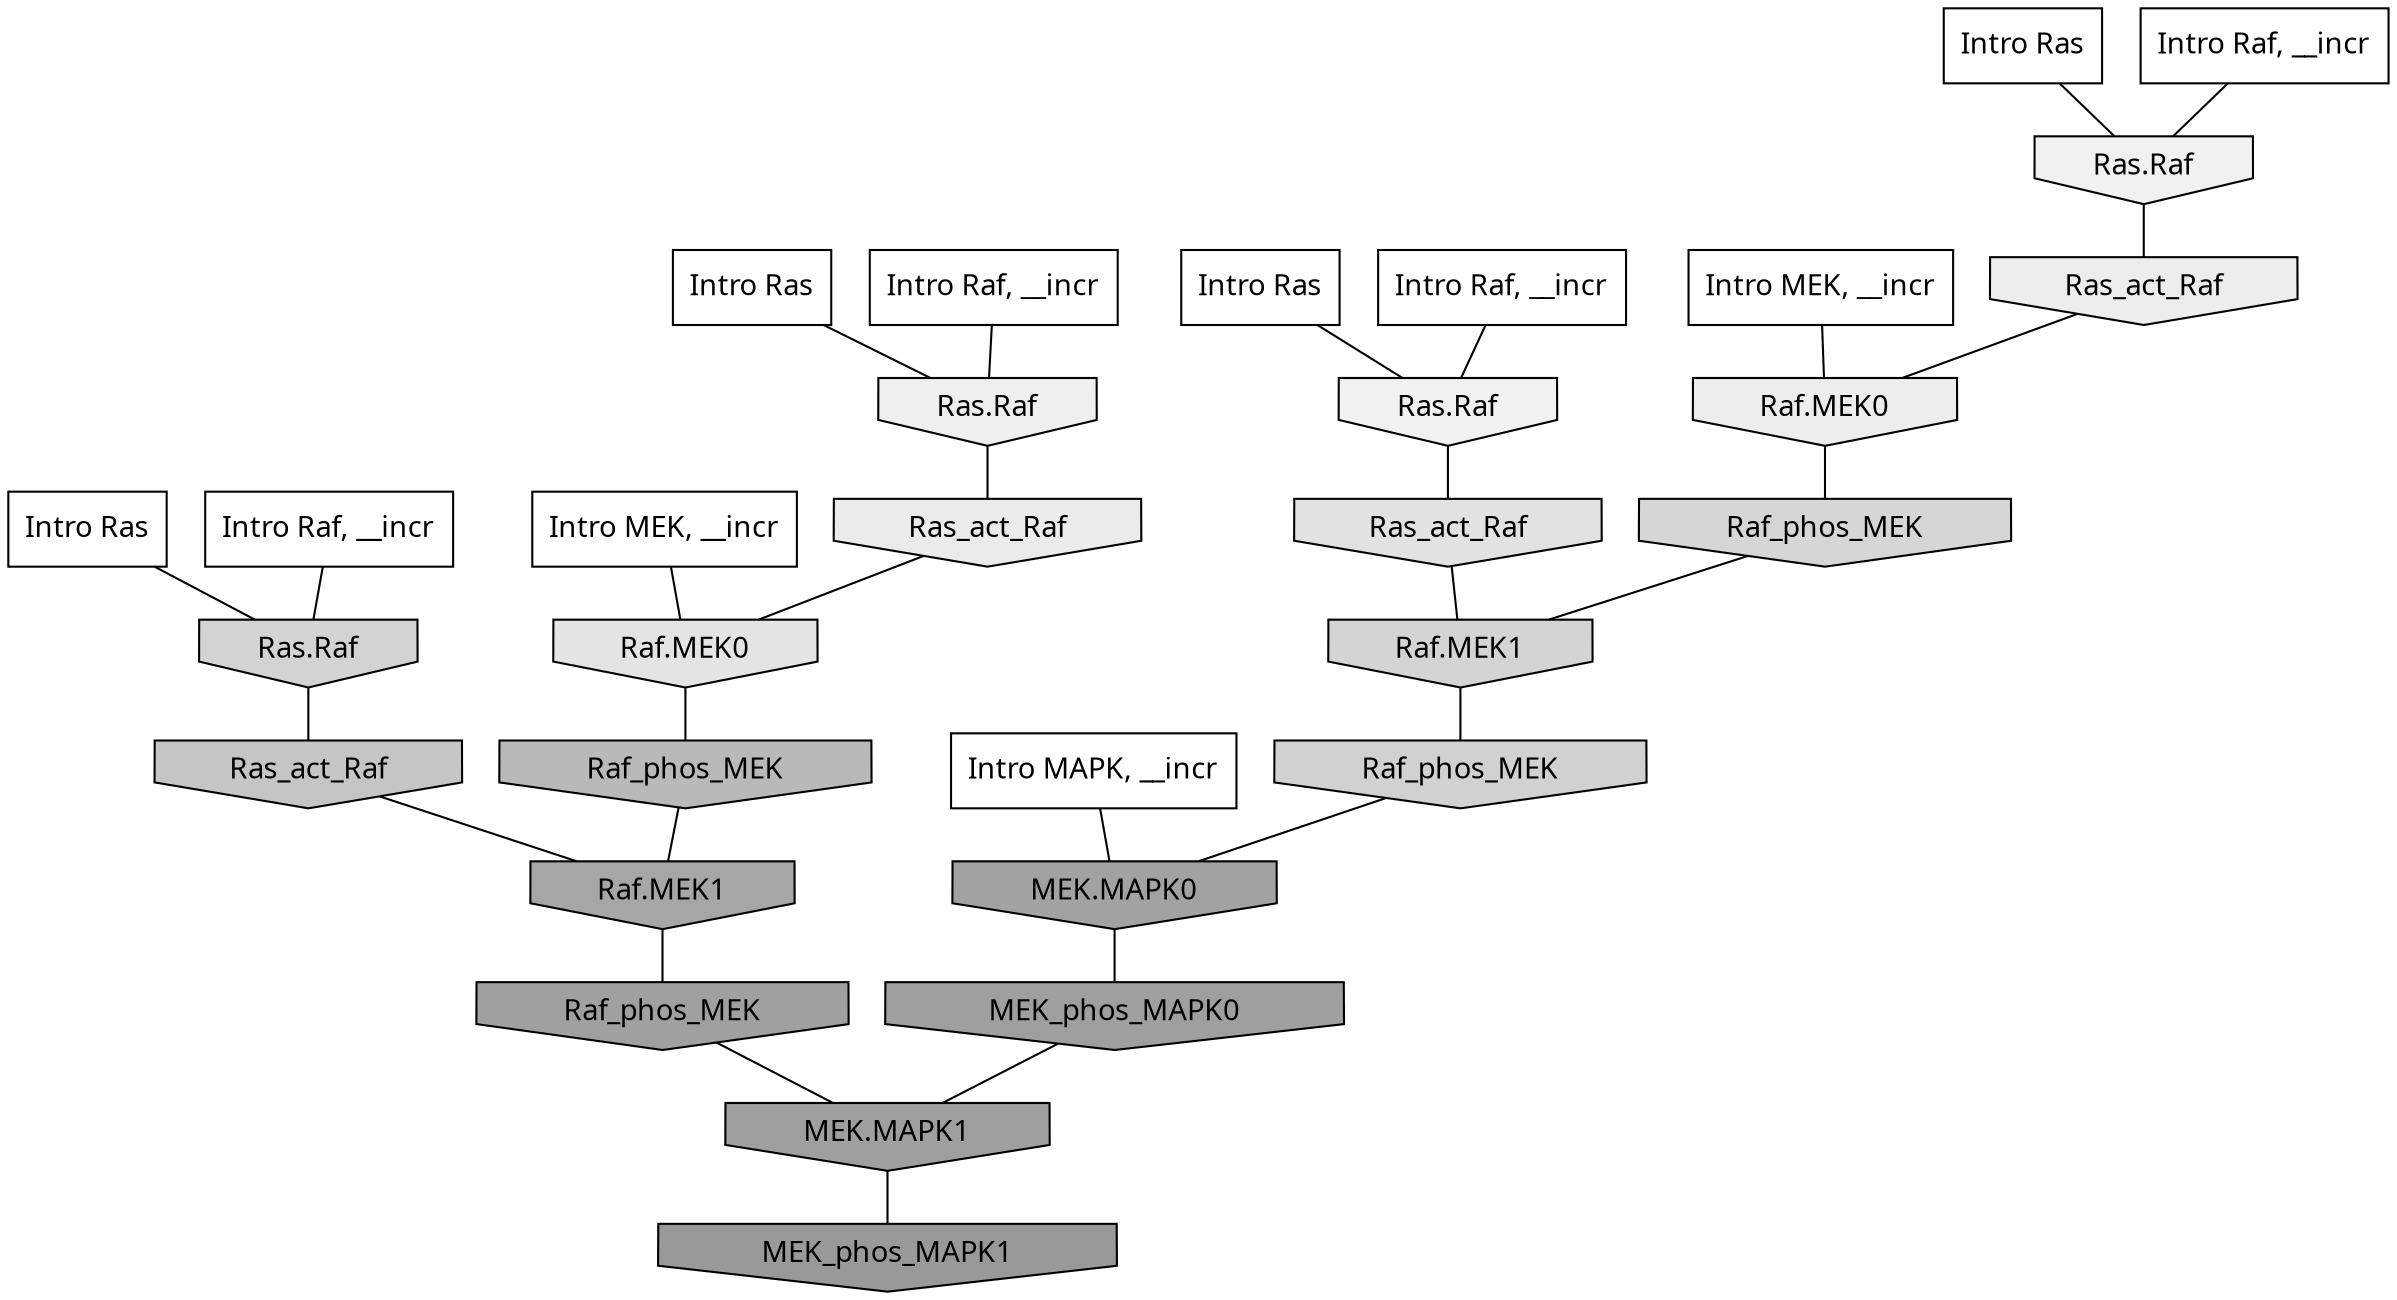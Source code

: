 digraph G{
  rankdir="TB";
  ranksep=0.30;
  node [fontname="CMU Serif"];
  edge [fontname="CMU Serif"];
  
  18 [label="Intro Ras", shape=rectangle, style=filled, fillcolor="0.000 0.000 1.000"]
  
  19 [label="Intro Ras", shape=rectangle, style=filled, fillcolor="0.000 0.000 1.000"]
  
  34 [label="Intro Ras", shape=rectangle, style=filled, fillcolor="0.000 0.000 1.000"]
  
  60 [label="Intro Ras", shape=rectangle, style=filled, fillcolor="0.000 0.000 1.000"]
  
  220 [label="Intro Raf, __incr", shape=rectangle, style=filled, fillcolor="0.000 0.000 1.000"]
  
  830 [label="Intro Raf, __incr", shape=rectangle, style=filled, fillcolor="0.000 0.000 1.000"]
  
  852 [label="Intro Raf, __incr", shape=rectangle, style=filled, fillcolor="0.000 0.000 1.000"]
  
  905 [label="Intro Raf, __incr", shape=rectangle, style=filled, fillcolor="0.000 0.000 1.000"]
  
  1404 [label="Intro MEK, __incr", shape=rectangle, style=filled, fillcolor="0.000 0.000 1.000"]
  
  1892 [label="Intro MEK, __incr", shape=rectangle, style=filled, fillcolor="0.000 0.000 1.000"]
  
  2390 [label="Intro MAPK, __incr", shape=rectangle, style=filled, fillcolor="0.000 0.000 1.000"]
  
  3784 [label="Ras.Raf", shape=invhouse, style=filled, fillcolor="0.000 0.000 0.945"]
  
  3795 [label="Ras.Raf", shape=invhouse, style=filled, fillcolor="0.000 0.000 0.944"]
  
  3963 [label="Ras.Raf", shape=invhouse, style=filled, fillcolor="0.000 0.000 0.935"]
  
  4050 [label="Ras_act_Raf", shape=invhouse, style=filled, fillcolor="0.000 0.000 0.929"]
  
  4052 [label="Raf.MEK0", shape=invhouse, style=filled, fillcolor="0.000 0.000 0.929"]
  
  4224 [label="Ras_act_Raf", shape=invhouse, style=filled, fillcolor="0.000 0.000 0.918"]
  
  4639 [label="Raf.MEK0", shape=invhouse, style=filled, fillcolor="0.000 0.000 0.892"]
  
  4805 [label="Ras_act_Raf", shape=invhouse, style=filled, fillcolor="0.000 0.000 0.884"]
  
  5631 [label="Raf_phos_MEK", shape=invhouse, style=filled, fillcolor="0.000 0.000 0.839"]
  
  5796 [label="Raf.MEK1", shape=invhouse, style=filled, fillcolor="0.000 0.000 0.832"]
  
  5928 [label="Ras.Raf", shape=invhouse, style=filled, fillcolor="0.000 0.000 0.825"]
  
  6038 [label="Raf_phos_MEK", shape=invhouse, style=filled, fillcolor="0.000 0.000 0.820"]
  
  7474 [label="Ras_act_Raf", shape=invhouse, style=filled, fillcolor="0.000 0.000 0.771"]
  
  9217 [label="Raf_phos_MEK", shape=invhouse, style=filled, fillcolor="0.000 0.000 0.723"]
  
  13509 [label="Raf.MEK1", shape=invhouse, style=filled, fillcolor="0.000 0.000 0.650"]
  
  14792 [label="MEK.MAPK0", shape=invhouse, style=filled, fillcolor="0.000 0.000 0.634"]
  
  15299 [label="Raf_phos_MEK", shape=invhouse, style=filled, fillcolor="0.000 0.000 0.627"]
  
  15449 [label="MEK_phos_MAPK0", shape=invhouse, style=filled, fillcolor="0.000 0.000 0.624"]
  
  15470 [label="MEK.MAPK1", shape=invhouse, style=filled, fillcolor="0.000 0.000 0.624"]
  
  16671 [label="MEK_phos_MAPK1", shape=invhouse, style=filled, fillcolor="0.000 0.000 0.600"]
  
  
  15470 -> 16671 [dir=none, color="0.000 0.000 0.000"] 
  15449 -> 15470 [dir=none, color="0.000 0.000 0.000"] 
  15299 -> 15470 [dir=none, color="0.000 0.000 0.000"] 
  14792 -> 15449 [dir=none, color="0.000 0.000 0.000"] 
  13509 -> 15299 [dir=none, color="0.000 0.000 0.000"] 
  9217 -> 13509 [dir=none, color="0.000 0.000 0.000"] 
  7474 -> 13509 [dir=none, color="0.000 0.000 0.000"] 
  6038 -> 14792 [dir=none, color="0.000 0.000 0.000"] 
  5928 -> 7474 [dir=none, color="0.000 0.000 0.000"] 
  5796 -> 6038 [dir=none, color="0.000 0.000 0.000"] 
  5631 -> 5796 [dir=none, color="0.000 0.000 0.000"] 
  4805 -> 5796 [dir=none, color="0.000 0.000 0.000"] 
  4639 -> 9217 [dir=none, color="0.000 0.000 0.000"] 
  4224 -> 4639 [dir=none, color="0.000 0.000 0.000"] 
  4052 -> 5631 [dir=none, color="0.000 0.000 0.000"] 
  4050 -> 4052 [dir=none, color="0.000 0.000 0.000"] 
  3963 -> 4224 [dir=none, color="0.000 0.000 0.000"] 
  3795 -> 4805 [dir=none, color="0.000 0.000 0.000"] 
  3784 -> 4050 [dir=none, color="0.000 0.000 0.000"] 
  2390 -> 14792 [dir=none, color="0.000 0.000 0.000"] 
  1892 -> 4639 [dir=none, color="0.000 0.000 0.000"] 
  1404 -> 4052 [dir=none, color="0.000 0.000 0.000"] 
  905 -> 3795 [dir=none, color="0.000 0.000 0.000"] 
  852 -> 3963 [dir=none, color="0.000 0.000 0.000"] 
  830 -> 3784 [dir=none, color="0.000 0.000 0.000"] 
  220 -> 5928 [dir=none, color="0.000 0.000 0.000"] 
  60 -> 3784 [dir=none, color="0.000 0.000 0.000"] 
  34 -> 3795 [dir=none, color="0.000 0.000 0.000"] 
  19 -> 3963 [dir=none, color="0.000 0.000 0.000"] 
  18 -> 5928 [dir=none, color="0.000 0.000 0.000"] 
  
  }
